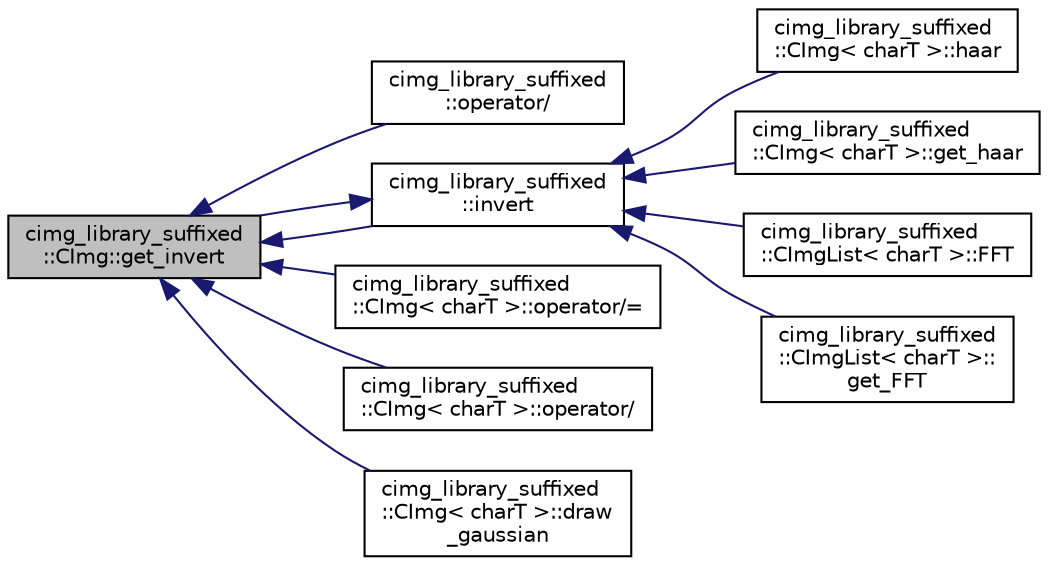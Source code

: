 digraph "cimg_library_suffixed::CImg::get_invert"
{
  edge [fontname="Helvetica",fontsize="10",labelfontname="Helvetica",labelfontsize="10"];
  node [fontname="Helvetica",fontsize="10",shape=record];
  rankdir="LR";
  Node1543 [label="cimg_library_suffixed\l::CImg::get_invert",height=0.2,width=0.4,color="black", fillcolor="grey75", style="filled", fontcolor="black"];
  Node1543 -> Node1544 [dir="back",color="midnightblue",fontsize="10",style="solid",fontname="Helvetica"];
  Node1544 [label="cimg_library_suffixed\l::operator/",height=0.2,width=0.4,color="black", fillcolor="white", style="filled",URL="$namespacecimg__library__suffixed.html#af2bdc1f26a64adc01b8d8c61df639568"];
  Node1543 -> Node1545 [dir="back",color="midnightblue",fontsize="10",style="solid",fontname="Helvetica"];
  Node1545 [label="cimg_library_suffixed\l::invert",height=0.2,width=0.4,color="black", fillcolor="white", style="filled",URL="$namespacecimg__library__suffixed.html#a78492a52daecbec968b15f3c02f3fdde"];
  Node1545 -> Node1543 [dir="back",color="midnightblue",fontsize="10",style="solid",fontname="Helvetica"];
  Node1545 -> Node1546 [dir="back",color="midnightblue",fontsize="10",style="solid",fontname="Helvetica"];
  Node1546 [label="cimg_library_suffixed\l::CImg\< charT \>::haar",height=0.2,width=0.4,color="black", fillcolor="white", style="filled",URL="$structcimg__library__suffixed_1_1_c_img.html#ae5d38bed2e12d78631a84feb13fd715b",tooltip="Compute Haar multiscale wavelet transform. "];
  Node1545 -> Node1547 [dir="back",color="midnightblue",fontsize="10",style="solid",fontname="Helvetica"];
  Node1547 [label="cimg_library_suffixed\l::CImg\< charT \>::get_haar",height=0.2,width=0.4,color="black", fillcolor="white", style="filled",URL="$structcimg__library__suffixed_1_1_c_img.html#a35d89112cc5ff251f8b134209cd222f0",tooltip="Compute Haar multiscale wavelet transform . "];
  Node1545 -> Node1548 [dir="back",color="midnightblue",fontsize="10",style="solid",fontname="Helvetica"];
  Node1548 [label="cimg_library_suffixed\l::CImgList\< charT \>::FFT",height=0.2,width=0.4,color="black", fillcolor="white", style="filled",URL="$structcimg__library__suffixed_1_1_c_img_list.html#ac07f7527b6223ed7b6c4e02f6feab7b3",tooltip="Compute a 1d Fast Fourier Transform, along specified axis. "];
  Node1545 -> Node1549 [dir="back",color="midnightblue",fontsize="10",style="solid",fontname="Helvetica"];
  Node1549 [label="cimg_library_suffixed\l::CImgList\< charT \>::\lget_FFT",height=0.2,width=0.4,color="black", fillcolor="white", style="filled",URL="$structcimg__library__suffixed_1_1_c_img_list.html#aa026daaaa283e6bcc688a9bb42f16001",tooltip="Compute a 1-D Fast Fourier Transform, along specified axis . "];
  Node1543 -> Node1550 [dir="back",color="midnightblue",fontsize="10",style="solid",fontname="Helvetica"];
  Node1550 [label="cimg_library_suffixed\l::CImg\< charT \>::operator/=",height=0.2,width=0.4,color="black", fillcolor="white", style="filled",URL="$structcimg__library__suffixed_1_1_c_img.html#a866a8b640fd988d6473d7f0c251481eb",tooltip="In-place division operator. "];
  Node1543 -> Node1551 [dir="back",color="midnightblue",fontsize="10",style="solid",fontname="Helvetica"];
  Node1551 [label="cimg_library_suffixed\l::CImg\< charT \>::operator/",height=0.2,width=0.4,color="black", fillcolor="white", style="filled",URL="$structcimg__library__suffixed_1_1_c_img.html#aab407645f844295cbb4621e744cbb7d0",tooltip="Division operator. "];
  Node1543 -> Node1552 [dir="back",color="midnightblue",fontsize="10",style="solid",fontname="Helvetica"];
  Node1552 [label="cimg_library_suffixed\l::CImg\< charT \>::draw\l_gaussian",height=0.2,width=0.4,color="black", fillcolor="white", style="filled",URL="$structcimg__library__suffixed_1_1_c_img.html#a60f9518dd29e4f7f31a8bf44ad470140",tooltip="Draw a 2d gaussian function. "];
}
